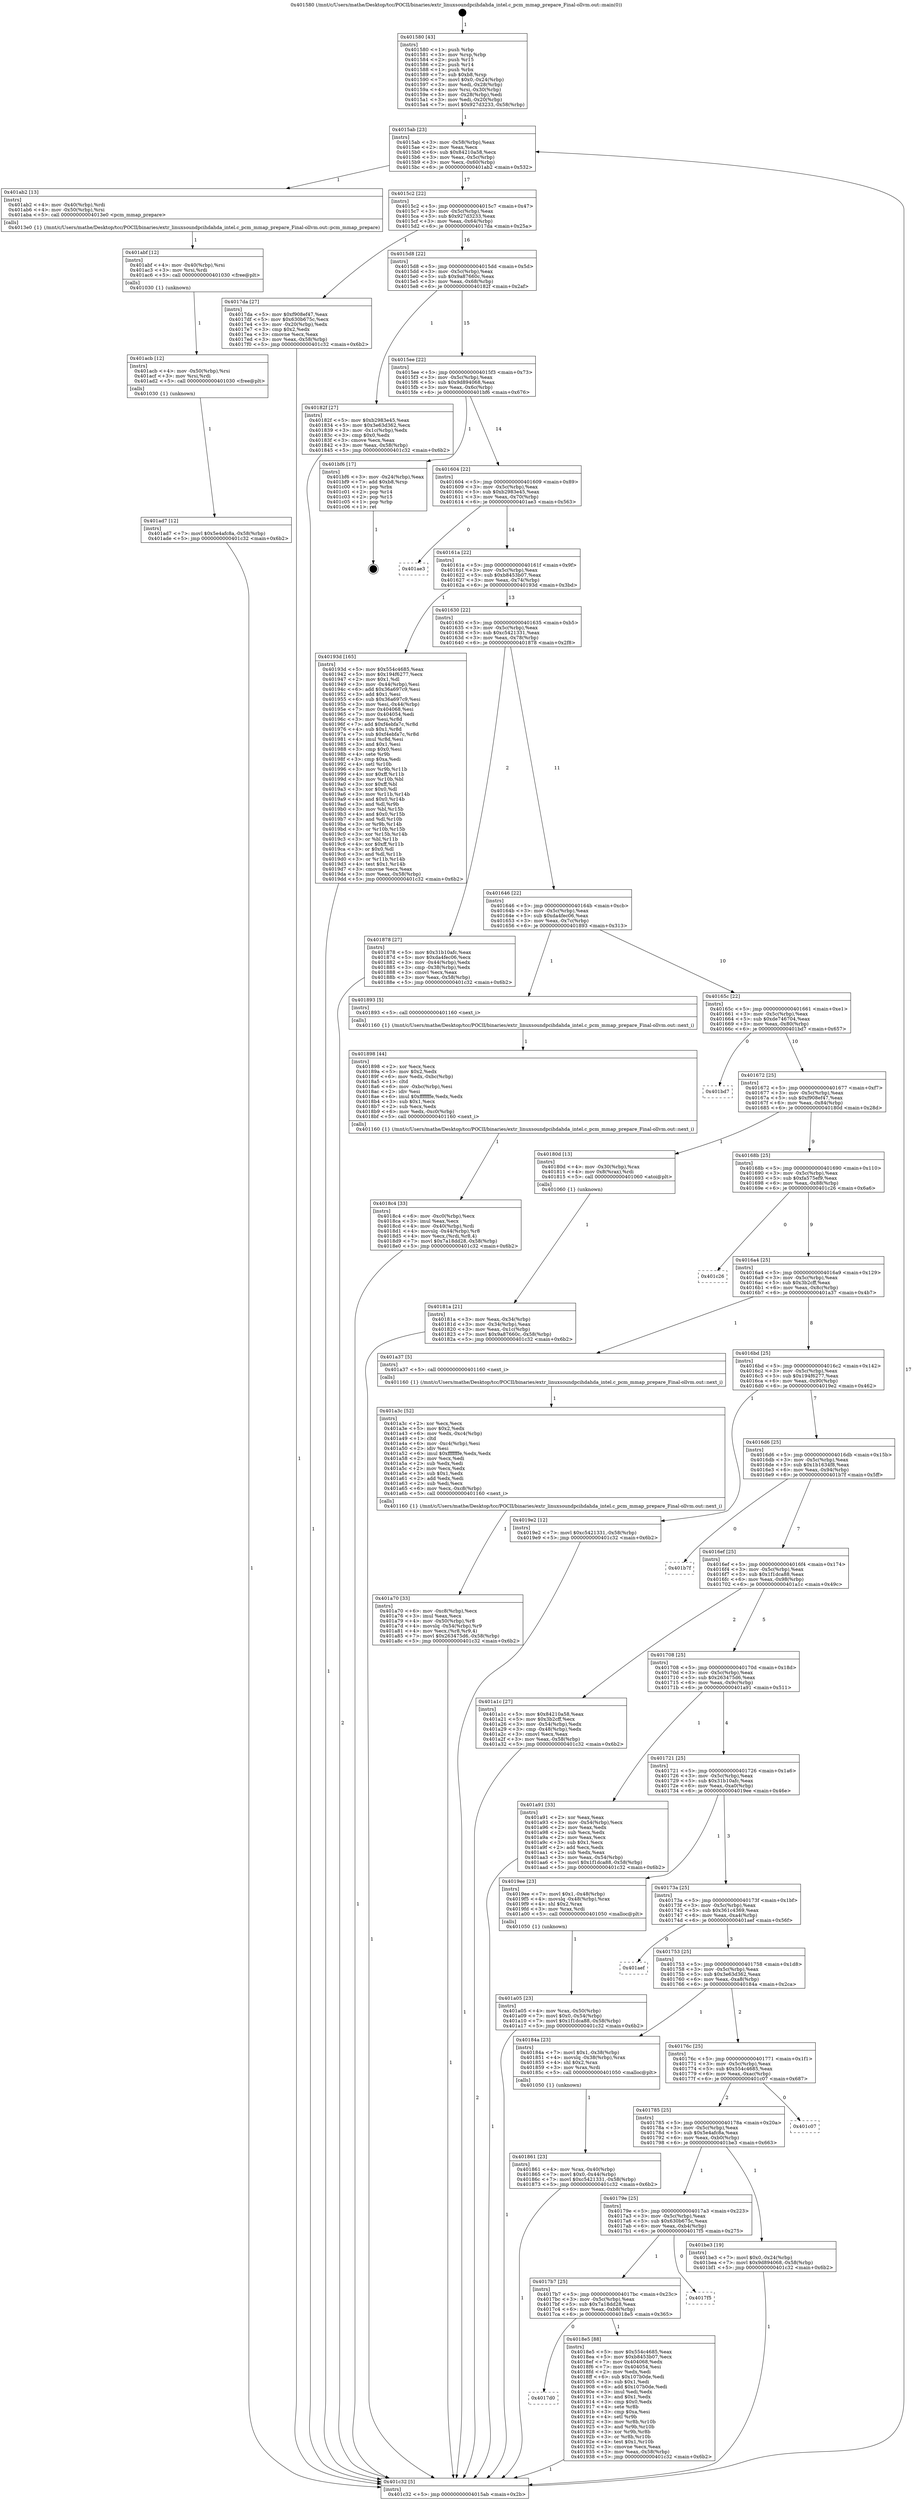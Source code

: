 digraph "0x401580" {
  label = "0x401580 (/mnt/c/Users/mathe/Desktop/tcc/POCII/binaries/extr_linuxsoundpcihdahda_intel.c_pcm_mmap_prepare_Final-ollvm.out::main(0))"
  labelloc = "t"
  node[shape=record]

  Entry [label="",width=0.3,height=0.3,shape=circle,fillcolor=black,style=filled]
  "0x4015ab" [label="{
     0x4015ab [23]\l
     | [instrs]\l
     &nbsp;&nbsp;0x4015ab \<+3\>: mov -0x58(%rbp),%eax\l
     &nbsp;&nbsp;0x4015ae \<+2\>: mov %eax,%ecx\l
     &nbsp;&nbsp;0x4015b0 \<+6\>: sub $0x84210a58,%ecx\l
     &nbsp;&nbsp;0x4015b6 \<+3\>: mov %eax,-0x5c(%rbp)\l
     &nbsp;&nbsp;0x4015b9 \<+3\>: mov %ecx,-0x60(%rbp)\l
     &nbsp;&nbsp;0x4015bc \<+6\>: je 0000000000401ab2 \<main+0x532\>\l
  }"]
  "0x401ab2" [label="{
     0x401ab2 [13]\l
     | [instrs]\l
     &nbsp;&nbsp;0x401ab2 \<+4\>: mov -0x40(%rbp),%rdi\l
     &nbsp;&nbsp;0x401ab6 \<+4\>: mov -0x50(%rbp),%rsi\l
     &nbsp;&nbsp;0x401aba \<+5\>: call 00000000004013e0 \<pcm_mmap_prepare\>\l
     | [calls]\l
     &nbsp;&nbsp;0x4013e0 \{1\} (/mnt/c/Users/mathe/Desktop/tcc/POCII/binaries/extr_linuxsoundpcihdahda_intel.c_pcm_mmap_prepare_Final-ollvm.out::pcm_mmap_prepare)\l
  }"]
  "0x4015c2" [label="{
     0x4015c2 [22]\l
     | [instrs]\l
     &nbsp;&nbsp;0x4015c2 \<+5\>: jmp 00000000004015c7 \<main+0x47\>\l
     &nbsp;&nbsp;0x4015c7 \<+3\>: mov -0x5c(%rbp),%eax\l
     &nbsp;&nbsp;0x4015ca \<+5\>: sub $0x927d3233,%eax\l
     &nbsp;&nbsp;0x4015cf \<+3\>: mov %eax,-0x64(%rbp)\l
     &nbsp;&nbsp;0x4015d2 \<+6\>: je 00000000004017da \<main+0x25a\>\l
  }"]
  Exit [label="",width=0.3,height=0.3,shape=circle,fillcolor=black,style=filled,peripheries=2]
  "0x4017da" [label="{
     0x4017da [27]\l
     | [instrs]\l
     &nbsp;&nbsp;0x4017da \<+5\>: mov $0xf908ef47,%eax\l
     &nbsp;&nbsp;0x4017df \<+5\>: mov $0x630b675c,%ecx\l
     &nbsp;&nbsp;0x4017e4 \<+3\>: mov -0x20(%rbp),%edx\l
     &nbsp;&nbsp;0x4017e7 \<+3\>: cmp $0x2,%edx\l
     &nbsp;&nbsp;0x4017ea \<+3\>: cmovne %ecx,%eax\l
     &nbsp;&nbsp;0x4017ed \<+3\>: mov %eax,-0x58(%rbp)\l
     &nbsp;&nbsp;0x4017f0 \<+5\>: jmp 0000000000401c32 \<main+0x6b2\>\l
  }"]
  "0x4015d8" [label="{
     0x4015d8 [22]\l
     | [instrs]\l
     &nbsp;&nbsp;0x4015d8 \<+5\>: jmp 00000000004015dd \<main+0x5d\>\l
     &nbsp;&nbsp;0x4015dd \<+3\>: mov -0x5c(%rbp),%eax\l
     &nbsp;&nbsp;0x4015e0 \<+5\>: sub $0x9a87660c,%eax\l
     &nbsp;&nbsp;0x4015e5 \<+3\>: mov %eax,-0x68(%rbp)\l
     &nbsp;&nbsp;0x4015e8 \<+6\>: je 000000000040182f \<main+0x2af\>\l
  }"]
  "0x401c32" [label="{
     0x401c32 [5]\l
     | [instrs]\l
     &nbsp;&nbsp;0x401c32 \<+5\>: jmp 00000000004015ab \<main+0x2b\>\l
  }"]
  "0x401580" [label="{
     0x401580 [43]\l
     | [instrs]\l
     &nbsp;&nbsp;0x401580 \<+1\>: push %rbp\l
     &nbsp;&nbsp;0x401581 \<+3\>: mov %rsp,%rbp\l
     &nbsp;&nbsp;0x401584 \<+2\>: push %r15\l
     &nbsp;&nbsp;0x401586 \<+2\>: push %r14\l
     &nbsp;&nbsp;0x401588 \<+1\>: push %rbx\l
     &nbsp;&nbsp;0x401589 \<+7\>: sub $0xb8,%rsp\l
     &nbsp;&nbsp;0x401590 \<+7\>: movl $0x0,-0x24(%rbp)\l
     &nbsp;&nbsp;0x401597 \<+3\>: mov %edi,-0x28(%rbp)\l
     &nbsp;&nbsp;0x40159a \<+4\>: mov %rsi,-0x30(%rbp)\l
     &nbsp;&nbsp;0x40159e \<+3\>: mov -0x28(%rbp),%edi\l
     &nbsp;&nbsp;0x4015a1 \<+3\>: mov %edi,-0x20(%rbp)\l
     &nbsp;&nbsp;0x4015a4 \<+7\>: movl $0x927d3233,-0x58(%rbp)\l
  }"]
  "0x401ad7" [label="{
     0x401ad7 [12]\l
     | [instrs]\l
     &nbsp;&nbsp;0x401ad7 \<+7\>: movl $0x5e4afc8a,-0x58(%rbp)\l
     &nbsp;&nbsp;0x401ade \<+5\>: jmp 0000000000401c32 \<main+0x6b2\>\l
  }"]
  "0x40182f" [label="{
     0x40182f [27]\l
     | [instrs]\l
     &nbsp;&nbsp;0x40182f \<+5\>: mov $0xb2983e45,%eax\l
     &nbsp;&nbsp;0x401834 \<+5\>: mov $0x3e63d362,%ecx\l
     &nbsp;&nbsp;0x401839 \<+3\>: mov -0x1c(%rbp),%edx\l
     &nbsp;&nbsp;0x40183c \<+3\>: cmp $0x0,%edx\l
     &nbsp;&nbsp;0x40183f \<+3\>: cmove %ecx,%eax\l
     &nbsp;&nbsp;0x401842 \<+3\>: mov %eax,-0x58(%rbp)\l
     &nbsp;&nbsp;0x401845 \<+5\>: jmp 0000000000401c32 \<main+0x6b2\>\l
  }"]
  "0x4015ee" [label="{
     0x4015ee [22]\l
     | [instrs]\l
     &nbsp;&nbsp;0x4015ee \<+5\>: jmp 00000000004015f3 \<main+0x73\>\l
     &nbsp;&nbsp;0x4015f3 \<+3\>: mov -0x5c(%rbp),%eax\l
     &nbsp;&nbsp;0x4015f6 \<+5\>: sub $0x9d894068,%eax\l
     &nbsp;&nbsp;0x4015fb \<+3\>: mov %eax,-0x6c(%rbp)\l
     &nbsp;&nbsp;0x4015fe \<+6\>: je 0000000000401bf6 \<main+0x676\>\l
  }"]
  "0x401acb" [label="{
     0x401acb [12]\l
     | [instrs]\l
     &nbsp;&nbsp;0x401acb \<+4\>: mov -0x50(%rbp),%rsi\l
     &nbsp;&nbsp;0x401acf \<+3\>: mov %rsi,%rdi\l
     &nbsp;&nbsp;0x401ad2 \<+5\>: call 0000000000401030 \<free@plt\>\l
     | [calls]\l
     &nbsp;&nbsp;0x401030 \{1\} (unknown)\l
  }"]
  "0x401bf6" [label="{
     0x401bf6 [17]\l
     | [instrs]\l
     &nbsp;&nbsp;0x401bf6 \<+3\>: mov -0x24(%rbp),%eax\l
     &nbsp;&nbsp;0x401bf9 \<+7\>: add $0xb8,%rsp\l
     &nbsp;&nbsp;0x401c00 \<+1\>: pop %rbx\l
     &nbsp;&nbsp;0x401c01 \<+2\>: pop %r14\l
     &nbsp;&nbsp;0x401c03 \<+2\>: pop %r15\l
     &nbsp;&nbsp;0x401c05 \<+1\>: pop %rbp\l
     &nbsp;&nbsp;0x401c06 \<+1\>: ret\l
  }"]
  "0x401604" [label="{
     0x401604 [22]\l
     | [instrs]\l
     &nbsp;&nbsp;0x401604 \<+5\>: jmp 0000000000401609 \<main+0x89\>\l
     &nbsp;&nbsp;0x401609 \<+3\>: mov -0x5c(%rbp),%eax\l
     &nbsp;&nbsp;0x40160c \<+5\>: sub $0xb2983e45,%eax\l
     &nbsp;&nbsp;0x401611 \<+3\>: mov %eax,-0x70(%rbp)\l
     &nbsp;&nbsp;0x401614 \<+6\>: je 0000000000401ae3 \<main+0x563\>\l
  }"]
  "0x401abf" [label="{
     0x401abf [12]\l
     | [instrs]\l
     &nbsp;&nbsp;0x401abf \<+4\>: mov -0x40(%rbp),%rsi\l
     &nbsp;&nbsp;0x401ac3 \<+3\>: mov %rsi,%rdi\l
     &nbsp;&nbsp;0x401ac6 \<+5\>: call 0000000000401030 \<free@plt\>\l
     | [calls]\l
     &nbsp;&nbsp;0x401030 \{1\} (unknown)\l
  }"]
  "0x401ae3" [label="{
     0x401ae3\l
  }", style=dashed]
  "0x40161a" [label="{
     0x40161a [22]\l
     | [instrs]\l
     &nbsp;&nbsp;0x40161a \<+5\>: jmp 000000000040161f \<main+0x9f\>\l
     &nbsp;&nbsp;0x40161f \<+3\>: mov -0x5c(%rbp),%eax\l
     &nbsp;&nbsp;0x401622 \<+5\>: sub $0xb8453b07,%eax\l
     &nbsp;&nbsp;0x401627 \<+3\>: mov %eax,-0x74(%rbp)\l
     &nbsp;&nbsp;0x40162a \<+6\>: je 000000000040193d \<main+0x3bd\>\l
  }"]
  "0x401a70" [label="{
     0x401a70 [33]\l
     | [instrs]\l
     &nbsp;&nbsp;0x401a70 \<+6\>: mov -0xc8(%rbp),%ecx\l
     &nbsp;&nbsp;0x401a76 \<+3\>: imul %eax,%ecx\l
     &nbsp;&nbsp;0x401a79 \<+4\>: mov -0x50(%rbp),%r8\l
     &nbsp;&nbsp;0x401a7d \<+4\>: movslq -0x54(%rbp),%r9\l
     &nbsp;&nbsp;0x401a81 \<+4\>: mov %ecx,(%r8,%r9,4)\l
     &nbsp;&nbsp;0x401a85 \<+7\>: movl $0x263475d6,-0x58(%rbp)\l
     &nbsp;&nbsp;0x401a8c \<+5\>: jmp 0000000000401c32 \<main+0x6b2\>\l
  }"]
  "0x40193d" [label="{
     0x40193d [165]\l
     | [instrs]\l
     &nbsp;&nbsp;0x40193d \<+5\>: mov $0x554c4685,%eax\l
     &nbsp;&nbsp;0x401942 \<+5\>: mov $0x194f6277,%ecx\l
     &nbsp;&nbsp;0x401947 \<+2\>: mov $0x1,%dl\l
     &nbsp;&nbsp;0x401949 \<+3\>: mov -0x44(%rbp),%esi\l
     &nbsp;&nbsp;0x40194c \<+6\>: add $0x36a697c9,%esi\l
     &nbsp;&nbsp;0x401952 \<+3\>: add $0x1,%esi\l
     &nbsp;&nbsp;0x401955 \<+6\>: sub $0x36a697c9,%esi\l
     &nbsp;&nbsp;0x40195b \<+3\>: mov %esi,-0x44(%rbp)\l
     &nbsp;&nbsp;0x40195e \<+7\>: mov 0x404068,%esi\l
     &nbsp;&nbsp;0x401965 \<+7\>: mov 0x404054,%edi\l
     &nbsp;&nbsp;0x40196c \<+3\>: mov %esi,%r8d\l
     &nbsp;&nbsp;0x40196f \<+7\>: add $0xf4ebfa7c,%r8d\l
     &nbsp;&nbsp;0x401976 \<+4\>: sub $0x1,%r8d\l
     &nbsp;&nbsp;0x40197a \<+7\>: sub $0xf4ebfa7c,%r8d\l
     &nbsp;&nbsp;0x401981 \<+4\>: imul %r8d,%esi\l
     &nbsp;&nbsp;0x401985 \<+3\>: and $0x1,%esi\l
     &nbsp;&nbsp;0x401988 \<+3\>: cmp $0x0,%esi\l
     &nbsp;&nbsp;0x40198b \<+4\>: sete %r9b\l
     &nbsp;&nbsp;0x40198f \<+3\>: cmp $0xa,%edi\l
     &nbsp;&nbsp;0x401992 \<+4\>: setl %r10b\l
     &nbsp;&nbsp;0x401996 \<+3\>: mov %r9b,%r11b\l
     &nbsp;&nbsp;0x401999 \<+4\>: xor $0xff,%r11b\l
     &nbsp;&nbsp;0x40199d \<+3\>: mov %r10b,%bl\l
     &nbsp;&nbsp;0x4019a0 \<+3\>: xor $0xff,%bl\l
     &nbsp;&nbsp;0x4019a3 \<+3\>: xor $0x0,%dl\l
     &nbsp;&nbsp;0x4019a6 \<+3\>: mov %r11b,%r14b\l
     &nbsp;&nbsp;0x4019a9 \<+4\>: and $0x0,%r14b\l
     &nbsp;&nbsp;0x4019ad \<+3\>: and %dl,%r9b\l
     &nbsp;&nbsp;0x4019b0 \<+3\>: mov %bl,%r15b\l
     &nbsp;&nbsp;0x4019b3 \<+4\>: and $0x0,%r15b\l
     &nbsp;&nbsp;0x4019b7 \<+3\>: and %dl,%r10b\l
     &nbsp;&nbsp;0x4019ba \<+3\>: or %r9b,%r14b\l
     &nbsp;&nbsp;0x4019bd \<+3\>: or %r10b,%r15b\l
     &nbsp;&nbsp;0x4019c0 \<+3\>: xor %r15b,%r14b\l
     &nbsp;&nbsp;0x4019c3 \<+3\>: or %bl,%r11b\l
     &nbsp;&nbsp;0x4019c6 \<+4\>: xor $0xff,%r11b\l
     &nbsp;&nbsp;0x4019ca \<+3\>: or $0x0,%dl\l
     &nbsp;&nbsp;0x4019cd \<+3\>: and %dl,%r11b\l
     &nbsp;&nbsp;0x4019d0 \<+3\>: or %r11b,%r14b\l
     &nbsp;&nbsp;0x4019d3 \<+4\>: test $0x1,%r14b\l
     &nbsp;&nbsp;0x4019d7 \<+3\>: cmovne %ecx,%eax\l
     &nbsp;&nbsp;0x4019da \<+3\>: mov %eax,-0x58(%rbp)\l
     &nbsp;&nbsp;0x4019dd \<+5\>: jmp 0000000000401c32 \<main+0x6b2\>\l
  }"]
  "0x401630" [label="{
     0x401630 [22]\l
     | [instrs]\l
     &nbsp;&nbsp;0x401630 \<+5\>: jmp 0000000000401635 \<main+0xb5\>\l
     &nbsp;&nbsp;0x401635 \<+3\>: mov -0x5c(%rbp),%eax\l
     &nbsp;&nbsp;0x401638 \<+5\>: sub $0xc5421331,%eax\l
     &nbsp;&nbsp;0x40163d \<+3\>: mov %eax,-0x78(%rbp)\l
     &nbsp;&nbsp;0x401640 \<+6\>: je 0000000000401878 \<main+0x2f8\>\l
  }"]
  "0x401a3c" [label="{
     0x401a3c [52]\l
     | [instrs]\l
     &nbsp;&nbsp;0x401a3c \<+2\>: xor %ecx,%ecx\l
     &nbsp;&nbsp;0x401a3e \<+5\>: mov $0x2,%edx\l
     &nbsp;&nbsp;0x401a43 \<+6\>: mov %edx,-0xc4(%rbp)\l
     &nbsp;&nbsp;0x401a49 \<+1\>: cltd\l
     &nbsp;&nbsp;0x401a4a \<+6\>: mov -0xc4(%rbp),%esi\l
     &nbsp;&nbsp;0x401a50 \<+2\>: idiv %esi\l
     &nbsp;&nbsp;0x401a52 \<+6\>: imul $0xfffffffe,%edx,%edx\l
     &nbsp;&nbsp;0x401a58 \<+2\>: mov %ecx,%edi\l
     &nbsp;&nbsp;0x401a5a \<+2\>: sub %edx,%edi\l
     &nbsp;&nbsp;0x401a5c \<+2\>: mov %ecx,%edx\l
     &nbsp;&nbsp;0x401a5e \<+3\>: sub $0x1,%edx\l
     &nbsp;&nbsp;0x401a61 \<+2\>: add %edx,%edi\l
     &nbsp;&nbsp;0x401a63 \<+2\>: sub %edi,%ecx\l
     &nbsp;&nbsp;0x401a65 \<+6\>: mov %ecx,-0xc8(%rbp)\l
     &nbsp;&nbsp;0x401a6b \<+5\>: call 0000000000401160 \<next_i\>\l
     | [calls]\l
     &nbsp;&nbsp;0x401160 \{1\} (/mnt/c/Users/mathe/Desktop/tcc/POCII/binaries/extr_linuxsoundpcihdahda_intel.c_pcm_mmap_prepare_Final-ollvm.out::next_i)\l
  }"]
  "0x401878" [label="{
     0x401878 [27]\l
     | [instrs]\l
     &nbsp;&nbsp;0x401878 \<+5\>: mov $0x31b10afc,%eax\l
     &nbsp;&nbsp;0x40187d \<+5\>: mov $0xda4fec06,%ecx\l
     &nbsp;&nbsp;0x401882 \<+3\>: mov -0x44(%rbp),%edx\l
     &nbsp;&nbsp;0x401885 \<+3\>: cmp -0x38(%rbp),%edx\l
     &nbsp;&nbsp;0x401888 \<+3\>: cmovl %ecx,%eax\l
     &nbsp;&nbsp;0x40188b \<+3\>: mov %eax,-0x58(%rbp)\l
     &nbsp;&nbsp;0x40188e \<+5\>: jmp 0000000000401c32 \<main+0x6b2\>\l
  }"]
  "0x401646" [label="{
     0x401646 [22]\l
     | [instrs]\l
     &nbsp;&nbsp;0x401646 \<+5\>: jmp 000000000040164b \<main+0xcb\>\l
     &nbsp;&nbsp;0x40164b \<+3\>: mov -0x5c(%rbp),%eax\l
     &nbsp;&nbsp;0x40164e \<+5\>: sub $0xda4fec06,%eax\l
     &nbsp;&nbsp;0x401653 \<+3\>: mov %eax,-0x7c(%rbp)\l
     &nbsp;&nbsp;0x401656 \<+6\>: je 0000000000401893 \<main+0x313\>\l
  }"]
  "0x401a05" [label="{
     0x401a05 [23]\l
     | [instrs]\l
     &nbsp;&nbsp;0x401a05 \<+4\>: mov %rax,-0x50(%rbp)\l
     &nbsp;&nbsp;0x401a09 \<+7\>: movl $0x0,-0x54(%rbp)\l
     &nbsp;&nbsp;0x401a10 \<+7\>: movl $0x1f1dca88,-0x58(%rbp)\l
     &nbsp;&nbsp;0x401a17 \<+5\>: jmp 0000000000401c32 \<main+0x6b2\>\l
  }"]
  "0x401893" [label="{
     0x401893 [5]\l
     | [instrs]\l
     &nbsp;&nbsp;0x401893 \<+5\>: call 0000000000401160 \<next_i\>\l
     | [calls]\l
     &nbsp;&nbsp;0x401160 \{1\} (/mnt/c/Users/mathe/Desktop/tcc/POCII/binaries/extr_linuxsoundpcihdahda_intel.c_pcm_mmap_prepare_Final-ollvm.out::next_i)\l
  }"]
  "0x40165c" [label="{
     0x40165c [22]\l
     | [instrs]\l
     &nbsp;&nbsp;0x40165c \<+5\>: jmp 0000000000401661 \<main+0xe1\>\l
     &nbsp;&nbsp;0x401661 \<+3\>: mov -0x5c(%rbp),%eax\l
     &nbsp;&nbsp;0x401664 \<+5\>: sub $0xde746704,%eax\l
     &nbsp;&nbsp;0x401669 \<+3\>: mov %eax,-0x80(%rbp)\l
     &nbsp;&nbsp;0x40166c \<+6\>: je 0000000000401bd7 \<main+0x657\>\l
  }"]
  "0x4017d0" [label="{
     0x4017d0\l
  }", style=dashed]
  "0x401bd7" [label="{
     0x401bd7\l
  }", style=dashed]
  "0x401672" [label="{
     0x401672 [25]\l
     | [instrs]\l
     &nbsp;&nbsp;0x401672 \<+5\>: jmp 0000000000401677 \<main+0xf7\>\l
     &nbsp;&nbsp;0x401677 \<+3\>: mov -0x5c(%rbp),%eax\l
     &nbsp;&nbsp;0x40167a \<+5\>: sub $0xf908ef47,%eax\l
     &nbsp;&nbsp;0x40167f \<+6\>: mov %eax,-0x84(%rbp)\l
     &nbsp;&nbsp;0x401685 \<+6\>: je 000000000040180d \<main+0x28d\>\l
  }"]
  "0x4018e5" [label="{
     0x4018e5 [88]\l
     | [instrs]\l
     &nbsp;&nbsp;0x4018e5 \<+5\>: mov $0x554c4685,%eax\l
     &nbsp;&nbsp;0x4018ea \<+5\>: mov $0xb8453b07,%ecx\l
     &nbsp;&nbsp;0x4018ef \<+7\>: mov 0x404068,%edx\l
     &nbsp;&nbsp;0x4018f6 \<+7\>: mov 0x404054,%esi\l
     &nbsp;&nbsp;0x4018fd \<+2\>: mov %edx,%edi\l
     &nbsp;&nbsp;0x4018ff \<+6\>: sub $0x107b0de,%edi\l
     &nbsp;&nbsp;0x401905 \<+3\>: sub $0x1,%edi\l
     &nbsp;&nbsp;0x401908 \<+6\>: add $0x107b0de,%edi\l
     &nbsp;&nbsp;0x40190e \<+3\>: imul %edi,%edx\l
     &nbsp;&nbsp;0x401911 \<+3\>: and $0x1,%edx\l
     &nbsp;&nbsp;0x401914 \<+3\>: cmp $0x0,%edx\l
     &nbsp;&nbsp;0x401917 \<+4\>: sete %r8b\l
     &nbsp;&nbsp;0x40191b \<+3\>: cmp $0xa,%esi\l
     &nbsp;&nbsp;0x40191e \<+4\>: setl %r9b\l
     &nbsp;&nbsp;0x401922 \<+3\>: mov %r8b,%r10b\l
     &nbsp;&nbsp;0x401925 \<+3\>: and %r9b,%r10b\l
     &nbsp;&nbsp;0x401928 \<+3\>: xor %r9b,%r8b\l
     &nbsp;&nbsp;0x40192b \<+3\>: or %r8b,%r10b\l
     &nbsp;&nbsp;0x40192e \<+4\>: test $0x1,%r10b\l
     &nbsp;&nbsp;0x401932 \<+3\>: cmovne %ecx,%eax\l
     &nbsp;&nbsp;0x401935 \<+3\>: mov %eax,-0x58(%rbp)\l
     &nbsp;&nbsp;0x401938 \<+5\>: jmp 0000000000401c32 \<main+0x6b2\>\l
  }"]
  "0x40180d" [label="{
     0x40180d [13]\l
     | [instrs]\l
     &nbsp;&nbsp;0x40180d \<+4\>: mov -0x30(%rbp),%rax\l
     &nbsp;&nbsp;0x401811 \<+4\>: mov 0x8(%rax),%rdi\l
     &nbsp;&nbsp;0x401815 \<+5\>: call 0000000000401060 \<atoi@plt\>\l
     | [calls]\l
     &nbsp;&nbsp;0x401060 \{1\} (unknown)\l
  }"]
  "0x40168b" [label="{
     0x40168b [25]\l
     | [instrs]\l
     &nbsp;&nbsp;0x40168b \<+5\>: jmp 0000000000401690 \<main+0x110\>\l
     &nbsp;&nbsp;0x401690 \<+3\>: mov -0x5c(%rbp),%eax\l
     &nbsp;&nbsp;0x401693 \<+5\>: sub $0xfa575ef9,%eax\l
     &nbsp;&nbsp;0x401698 \<+6\>: mov %eax,-0x88(%rbp)\l
     &nbsp;&nbsp;0x40169e \<+6\>: je 0000000000401c26 \<main+0x6a6\>\l
  }"]
  "0x40181a" [label="{
     0x40181a [21]\l
     | [instrs]\l
     &nbsp;&nbsp;0x40181a \<+3\>: mov %eax,-0x34(%rbp)\l
     &nbsp;&nbsp;0x40181d \<+3\>: mov -0x34(%rbp),%eax\l
     &nbsp;&nbsp;0x401820 \<+3\>: mov %eax,-0x1c(%rbp)\l
     &nbsp;&nbsp;0x401823 \<+7\>: movl $0x9a87660c,-0x58(%rbp)\l
     &nbsp;&nbsp;0x40182a \<+5\>: jmp 0000000000401c32 \<main+0x6b2\>\l
  }"]
  "0x4017b7" [label="{
     0x4017b7 [25]\l
     | [instrs]\l
     &nbsp;&nbsp;0x4017b7 \<+5\>: jmp 00000000004017bc \<main+0x23c\>\l
     &nbsp;&nbsp;0x4017bc \<+3\>: mov -0x5c(%rbp),%eax\l
     &nbsp;&nbsp;0x4017bf \<+5\>: sub $0x7a18dd28,%eax\l
     &nbsp;&nbsp;0x4017c4 \<+6\>: mov %eax,-0xb8(%rbp)\l
     &nbsp;&nbsp;0x4017ca \<+6\>: je 00000000004018e5 \<main+0x365\>\l
  }"]
  "0x401c26" [label="{
     0x401c26\l
  }", style=dashed]
  "0x4016a4" [label="{
     0x4016a4 [25]\l
     | [instrs]\l
     &nbsp;&nbsp;0x4016a4 \<+5\>: jmp 00000000004016a9 \<main+0x129\>\l
     &nbsp;&nbsp;0x4016a9 \<+3\>: mov -0x5c(%rbp),%eax\l
     &nbsp;&nbsp;0x4016ac \<+5\>: sub $0x3b2cff,%eax\l
     &nbsp;&nbsp;0x4016b1 \<+6\>: mov %eax,-0x8c(%rbp)\l
     &nbsp;&nbsp;0x4016b7 \<+6\>: je 0000000000401a37 \<main+0x4b7\>\l
  }"]
  "0x4017f5" [label="{
     0x4017f5\l
  }", style=dashed]
  "0x401a37" [label="{
     0x401a37 [5]\l
     | [instrs]\l
     &nbsp;&nbsp;0x401a37 \<+5\>: call 0000000000401160 \<next_i\>\l
     | [calls]\l
     &nbsp;&nbsp;0x401160 \{1\} (/mnt/c/Users/mathe/Desktop/tcc/POCII/binaries/extr_linuxsoundpcihdahda_intel.c_pcm_mmap_prepare_Final-ollvm.out::next_i)\l
  }"]
  "0x4016bd" [label="{
     0x4016bd [25]\l
     | [instrs]\l
     &nbsp;&nbsp;0x4016bd \<+5\>: jmp 00000000004016c2 \<main+0x142\>\l
     &nbsp;&nbsp;0x4016c2 \<+3\>: mov -0x5c(%rbp),%eax\l
     &nbsp;&nbsp;0x4016c5 \<+5\>: sub $0x194f6277,%eax\l
     &nbsp;&nbsp;0x4016ca \<+6\>: mov %eax,-0x90(%rbp)\l
     &nbsp;&nbsp;0x4016d0 \<+6\>: je 00000000004019e2 \<main+0x462\>\l
  }"]
  "0x40179e" [label="{
     0x40179e [25]\l
     | [instrs]\l
     &nbsp;&nbsp;0x40179e \<+5\>: jmp 00000000004017a3 \<main+0x223\>\l
     &nbsp;&nbsp;0x4017a3 \<+3\>: mov -0x5c(%rbp),%eax\l
     &nbsp;&nbsp;0x4017a6 \<+5\>: sub $0x630b675c,%eax\l
     &nbsp;&nbsp;0x4017ab \<+6\>: mov %eax,-0xb4(%rbp)\l
     &nbsp;&nbsp;0x4017b1 \<+6\>: je 00000000004017f5 \<main+0x275\>\l
  }"]
  "0x4019e2" [label="{
     0x4019e2 [12]\l
     | [instrs]\l
     &nbsp;&nbsp;0x4019e2 \<+7\>: movl $0xc5421331,-0x58(%rbp)\l
     &nbsp;&nbsp;0x4019e9 \<+5\>: jmp 0000000000401c32 \<main+0x6b2\>\l
  }"]
  "0x4016d6" [label="{
     0x4016d6 [25]\l
     | [instrs]\l
     &nbsp;&nbsp;0x4016d6 \<+5\>: jmp 00000000004016db \<main+0x15b\>\l
     &nbsp;&nbsp;0x4016db \<+3\>: mov -0x5c(%rbp),%eax\l
     &nbsp;&nbsp;0x4016de \<+5\>: sub $0x1b1634f8,%eax\l
     &nbsp;&nbsp;0x4016e3 \<+6\>: mov %eax,-0x94(%rbp)\l
     &nbsp;&nbsp;0x4016e9 \<+6\>: je 0000000000401b7f \<main+0x5ff\>\l
  }"]
  "0x401be3" [label="{
     0x401be3 [19]\l
     | [instrs]\l
     &nbsp;&nbsp;0x401be3 \<+7\>: movl $0x0,-0x24(%rbp)\l
     &nbsp;&nbsp;0x401bea \<+7\>: movl $0x9d894068,-0x58(%rbp)\l
     &nbsp;&nbsp;0x401bf1 \<+5\>: jmp 0000000000401c32 \<main+0x6b2\>\l
  }"]
  "0x401b7f" [label="{
     0x401b7f\l
  }", style=dashed]
  "0x4016ef" [label="{
     0x4016ef [25]\l
     | [instrs]\l
     &nbsp;&nbsp;0x4016ef \<+5\>: jmp 00000000004016f4 \<main+0x174\>\l
     &nbsp;&nbsp;0x4016f4 \<+3\>: mov -0x5c(%rbp),%eax\l
     &nbsp;&nbsp;0x4016f7 \<+5\>: sub $0x1f1dca88,%eax\l
     &nbsp;&nbsp;0x4016fc \<+6\>: mov %eax,-0x98(%rbp)\l
     &nbsp;&nbsp;0x401702 \<+6\>: je 0000000000401a1c \<main+0x49c\>\l
  }"]
  "0x401785" [label="{
     0x401785 [25]\l
     | [instrs]\l
     &nbsp;&nbsp;0x401785 \<+5\>: jmp 000000000040178a \<main+0x20a\>\l
     &nbsp;&nbsp;0x40178a \<+3\>: mov -0x5c(%rbp),%eax\l
     &nbsp;&nbsp;0x40178d \<+5\>: sub $0x5e4afc8a,%eax\l
     &nbsp;&nbsp;0x401792 \<+6\>: mov %eax,-0xb0(%rbp)\l
     &nbsp;&nbsp;0x401798 \<+6\>: je 0000000000401be3 \<main+0x663\>\l
  }"]
  "0x401a1c" [label="{
     0x401a1c [27]\l
     | [instrs]\l
     &nbsp;&nbsp;0x401a1c \<+5\>: mov $0x84210a58,%eax\l
     &nbsp;&nbsp;0x401a21 \<+5\>: mov $0x3b2cff,%ecx\l
     &nbsp;&nbsp;0x401a26 \<+3\>: mov -0x54(%rbp),%edx\l
     &nbsp;&nbsp;0x401a29 \<+3\>: cmp -0x48(%rbp),%edx\l
     &nbsp;&nbsp;0x401a2c \<+3\>: cmovl %ecx,%eax\l
     &nbsp;&nbsp;0x401a2f \<+3\>: mov %eax,-0x58(%rbp)\l
     &nbsp;&nbsp;0x401a32 \<+5\>: jmp 0000000000401c32 \<main+0x6b2\>\l
  }"]
  "0x401708" [label="{
     0x401708 [25]\l
     | [instrs]\l
     &nbsp;&nbsp;0x401708 \<+5\>: jmp 000000000040170d \<main+0x18d\>\l
     &nbsp;&nbsp;0x40170d \<+3\>: mov -0x5c(%rbp),%eax\l
     &nbsp;&nbsp;0x401710 \<+5\>: sub $0x263475d6,%eax\l
     &nbsp;&nbsp;0x401715 \<+6\>: mov %eax,-0x9c(%rbp)\l
     &nbsp;&nbsp;0x40171b \<+6\>: je 0000000000401a91 \<main+0x511\>\l
  }"]
  "0x401c07" [label="{
     0x401c07\l
  }", style=dashed]
  "0x401a91" [label="{
     0x401a91 [33]\l
     | [instrs]\l
     &nbsp;&nbsp;0x401a91 \<+2\>: xor %eax,%eax\l
     &nbsp;&nbsp;0x401a93 \<+3\>: mov -0x54(%rbp),%ecx\l
     &nbsp;&nbsp;0x401a96 \<+2\>: mov %eax,%edx\l
     &nbsp;&nbsp;0x401a98 \<+2\>: sub %ecx,%edx\l
     &nbsp;&nbsp;0x401a9a \<+2\>: mov %eax,%ecx\l
     &nbsp;&nbsp;0x401a9c \<+3\>: sub $0x1,%ecx\l
     &nbsp;&nbsp;0x401a9f \<+2\>: add %ecx,%edx\l
     &nbsp;&nbsp;0x401aa1 \<+2\>: sub %edx,%eax\l
     &nbsp;&nbsp;0x401aa3 \<+3\>: mov %eax,-0x54(%rbp)\l
     &nbsp;&nbsp;0x401aa6 \<+7\>: movl $0x1f1dca88,-0x58(%rbp)\l
     &nbsp;&nbsp;0x401aad \<+5\>: jmp 0000000000401c32 \<main+0x6b2\>\l
  }"]
  "0x401721" [label="{
     0x401721 [25]\l
     | [instrs]\l
     &nbsp;&nbsp;0x401721 \<+5\>: jmp 0000000000401726 \<main+0x1a6\>\l
     &nbsp;&nbsp;0x401726 \<+3\>: mov -0x5c(%rbp),%eax\l
     &nbsp;&nbsp;0x401729 \<+5\>: sub $0x31b10afc,%eax\l
     &nbsp;&nbsp;0x40172e \<+6\>: mov %eax,-0xa0(%rbp)\l
     &nbsp;&nbsp;0x401734 \<+6\>: je 00000000004019ee \<main+0x46e\>\l
  }"]
  "0x4018c4" [label="{
     0x4018c4 [33]\l
     | [instrs]\l
     &nbsp;&nbsp;0x4018c4 \<+6\>: mov -0xc0(%rbp),%ecx\l
     &nbsp;&nbsp;0x4018ca \<+3\>: imul %eax,%ecx\l
     &nbsp;&nbsp;0x4018cd \<+4\>: mov -0x40(%rbp),%rdi\l
     &nbsp;&nbsp;0x4018d1 \<+4\>: movslq -0x44(%rbp),%r8\l
     &nbsp;&nbsp;0x4018d5 \<+4\>: mov %ecx,(%rdi,%r8,4)\l
     &nbsp;&nbsp;0x4018d9 \<+7\>: movl $0x7a18dd28,-0x58(%rbp)\l
     &nbsp;&nbsp;0x4018e0 \<+5\>: jmp 0000000000401c32 \<main+0x6b2\>\l
  }"]
  "0x4019ee" [label="{
     0x4019ee [23]\l
     | [instrs]\l
     &nbsp;&nbsp;0x4019ee \<+7\>: movl $0x1,-0x48(%rbp)\l
     &nbsp;&nbsp;0x4019f5 \<+4\>: movslq -0x48(%rbp),%rax\l
     &nbsp;&nbsp;0x4019f9 \<+4\>: shl $0x2,%rax\l
     &nbsp;&nbsp;0x4019fd \<+3\>: mov %rax,%rdi\l
     &nbsp;&nbsp;0x401a00 \<+5\>: call 0000000000401050 \<malloc@plt\>\l
     | [calls]\l
     &nbsp;&nbsp;0x401050 \{1\} (unknown)\l
  }"]
  "0x40173a" [label="{
     0x40173a [25]\l
     | [instrs]\l
     &nbsp;&nbsp;0x40173a \<+5\>: jmp 000000000040173f \<main+0x1bf\>\l
     &nbsp;&nbsp;0x40173f \<+3\>: mov -0x5c(%rbp),%eax\l
     &nbsp;&nbsp;0x401742 \<+5\>: sub $0x361c4369,%eax\l
     &nbsp;&nbsp;0x401747 \<+6\>: mov %eax,-0xa4(%rbp)\l
     &nbsp;&nbsp;0x40174d \<+6\>: je 0000000000401aef \<main+0x56f\>\l
  }"]
  "0x401898" [label="{
     0x401898 [44]\l
     | [instrs]\l
     &nbsp;&nbsp;0x401898 \<+2\>: xor %ecx,%ecx\l
     &nbsp;&nbsp;0x40189a \<+5\>: mov $0x2,%edx\l
     &nbsp;&nbsp;0x40189f \<+6\>: mov %edx,-0xbc(%rbp)\l
     &nbsp;&nbsp;0x4018a5 \<+1\>: cltd\l
     &nbsp;&nbsp;0x4018a6 \<+6\>: mov -0xbc(%rbp),%esi\l
     &nbsp;&nbsp;0x4018ac \<+2\>: idiv %esi\l
     &nbsp;&nbsp;0x4018ae \<+6\>: imul $0xfffffffe,%edx,%edx\l
     &nbsp;&nbsp;0x4018b4 \<+3\>: sub $0x1,%ecx\l
     &nbsp;&nbsp;0x4018b7 \<+2\>: sub %ecx,%edx\l
     &nbsp;&nbsp;0x4018b9 \<+6\>: mov %edx,-0xc0(%rbp)\l
     &nbsp;&nbsp;0x4018bf \<+5\>: call 0000000000401160 \<next_i\>\l
     | [calls]\l
     &nbsp;&nbsp;0x401160 \{1\} (/mnt/c/Users/mathe/Desktop/tcc/POCII/binaries/extr_linuxsoundpcihdahda_intel.c_pcm_mmap_prepare_Final-ollvm.out::next_i)\l
  }"]
  "0x401aef" [label="{
     0x401aef\l
  }", style=dashed]
  "0x401753" [label="{
     0x401753 [25]\l
     | [instrs]\l
     &nbsp;&nbsp;0x401753 \<+5\>: jmp 0000000000401758 \<main+0x1d8\>\l
     &nbsp;&nbsp;0x401758 \<+3\>: mov -0x5c(%rbp),%eax\l
     &nbsp;&nbsp;0x40175b \<+5\>: sub $0x3e63d362,%eax\l
     &nbsp;&nbsp;0x401760 \<+6\>: mov %eax,-0xa8(%rbp)\l
     &nbsp;&nbsp;0x401766 \<+6\>: je 000000000040184a \<main+0x2ca\>\l
  }"]
  "0x401861" [label="{
     0x401861 [23]\l
     | [instrs]\l
     &nbsp;&nbsp;0x401861 \<+4\>: mov %rax,-0x40(%rbp)\l
     &nbsp;&nbsp;0x401865 \<+7\>: movl $0x0,-0x44(%rbp)\l
     &nbsp;&nbsp;0x40186c \<+7\>: movl $0xc5421331,-0x58(%rbp)\l
     &nbsp;&nbsp;0x401873 \<+5\>: jmp 0000000000401c32 \<main+0x6b2\>\l
  }"]
  "0x40184a" [label="{
     0x40184a [23]\l
     | [instrs]\l
     &nbsp;&nbsp;0x40184a \<+7\>: movl $0x1,-0x38(%rbp)\l
     &nbsp;&nbsp;0x401851 \<+4\>: movslq -0x38(%rbp),%rax\l
     &nbsp;&nbsp;0x401855 \<+4\>: shl $0x2,%rax\l
     &nbsp;&nbsp;0x401859 \<+3\>: mov %rax,%rdi\l
     &nbsp;&nbsp;0x40185c \<+5\>: call 0000000000401050 \<malloc@plt\>\l
     | [calls]\l
     &nbsp;&nbsp;0x401050 \{1\} (unknown)\l
  }"]
  "0x40176c" [label="{
     0x40176c [25]\l
     | [instrs]\l
     &nbsp;&nbsp;0x40176c \<+5\>: jmp 0000000000401771 \<main+0x1f1\>\l
     &nbsp;&nbsp;0x401771 \<+3\>: mov -0x5c(%rbp),%eax\l
     &nbsp;&nbsp;0x401774 \<+5\>: sub $0x554c4685,%eax\l
     &nbsp;&nbsp;0x401779 \<+6\>: mov %eax,-0xac(%rbp)\l
     &nbsp;&nbsp;0x40177f \<+6\>: je 0000000000401c07 \<main+0x687\>\l
  }"]
  Entry -> "0x401580" [label=" 1"]
  "0x4015ab" -> "0x401ab2" [label=" 1"]
  "0x4015ab" -> "0x4015c2" [label=" 17"]
  "0x401bf6" -> Exit [label=" 1"]
  "0x4015c2" -> "0x4017da" [label=" 1"]
  "0x4015c2" -> "0x4015d8" [label=" 16"]
  "0x4017da" -> "0x401c32" [label=" 1"]
  "0x401580" -> "0x4015ab" [label=" 1"]
  "0x401c32" -> "0x4015ab" [label=" 17"]
  "0x401be3" -> "0x401c32" [label=" 1"]
  "0x4015d8" -> "0x40182f" [label=" 1"]
  "0x4015d8" -> "0x4015ee" [label=" 15"]
  "0x401ad7" -> "0x401c32" [label=" 1"]
  "0x4015ee" -> "0x401bf6" [label=" 1"]
  "0x4015ee" -> "0x401604" [label=" 14"]
  "0x401acb" -> "0x401ad7" [label=" 1"]
  "0x401604" -> "0x401ae3" [label=" 0"]
  "0x401604" -> "0x40161a" [label=" 14"]
  "0x401abf" -> "0x401acb" [label=" 1"]
  "0x40161a" -> "0x40193d" [label=" 1"]
  "0x40161a" -> "0x401630" [label=" 13"]
  "0x401ab2" -> "0x401abf" [label=" 1"]
  "0x401630" -> "0x401878" [label=" 2"]
  "0x401630" -> "0x401646" [label=" 11"]
  "0x401a91" -> "0x401c32" [label=" 1"]
  "0x401646" -> "0x401893" [label=" 1"]
  "0x401646" -> "0x40165c" [label=" 10"]
  "0x401a70" -> "0x401c32" [label=" 1"]
  "0x40165c" -> "0x401bd7" [label=" 0"]
  "0x40165c" -> "0x401672" [label=" 10"]
  "0x401a3c" -> "0x401a70" [label=" 1"]
  "0x401672" -> "0x40180d" [label=" 1"]
  "0x401672" -> "0x40168b" [label=" 9"]
  "0x40180d" -> "0x40181a" [label=" 1"]
  "0x40181a" -> "0x401c32" [label=" 1"]
  "0x40182f" -> "0x401c32" [label=" 1"]
  "0x401a37" -> "0x401a3c" [label=" 1"]
  "0x40168b" -> "0x401c26" [label=" 0"]
  "0x40168b" -> "0x4016a4" [label=" 9"]
  "0x401a05" -> "0x401c32" [label=" 1"]
  "0x4016a4" -> "0x401a37" [label=" 1"]
  "0x4016a4" -> "0x4016bd" [label=" 8"]
  "0x4019ee" -> "0x401a05" [label=" 1"]
  "0x4016bd" -> "0x4019e2" [label=" 1"]
  "0x4016bd" -> "0x4016d6" [label=" 7"]
  "0x40193d" -> "0x401c32" [label=" 1"]
  "0x4016d6" -> "0x401b7f" [label=" 0"]
  "0x4016d6" -> "0x4016ef" [label=" 7"]
  "0x4018e5" -> "0x401c32" [label=" 1"]
  "0x4016ef" -> "0x401a1c" [label=" 2"]
  "0x4016ef" -> "0x401708" [label=" 5"]
  "0x4017b7" -> "0x4018e5" [label=" 1"]
  "0x401708" -> "0x401a91" [label=" 1"]
  "0x401708" -> "0x401721" [label=" 4"]
  "0x401a1c" -> "0x401c32" [label=" 2"]
  "0x401721" -> "0x4019ee" [label=" 1"]
  "0x401721" -> "0x40173a" [label=" 3"]
  "0x40179e" -> "0x4017f5" [label=" 0"]
  "0x40173a" -> "0x401aef" [label=" 0"]
  "0x40173a" -> "0x401753" [label=" 3"]
  "0x4019e2" -> "0x401c32" [label=" 1"]
  "0x401753" -> "0x40184a" [label=" 1"]
  "0x401753" -> "0x40176c" [label=" 2"]
  "0x40184a" -> "0x401861" [label=" 1"]
  "0x401861" -> "0x401c32" [label=" 1"]
  "0x401878" -> "0x401c32" [label=" 2"]
  "0x401893" -> "0x401898" [label=" 1"]
  "0x401898" -> "0x4018c4" [label=" 1"]
  "0x4018c4" -> "0x401c32" [label=" 1"]
  "0x40179e" -> "0x4017b7" [label=" 1"]
  "0x40176c" -> "0x401c07" [label=" 0"]
  "0x40176c" -> "0x401785" [label=" 2"]
  "0x4017b7" -> "0x4017d0" [label=" 0"]
  "0x401785" -> "0x401be3" [label=" 1"]
  "0x401785" -> "0x40179e" [label=" 1"]
}
